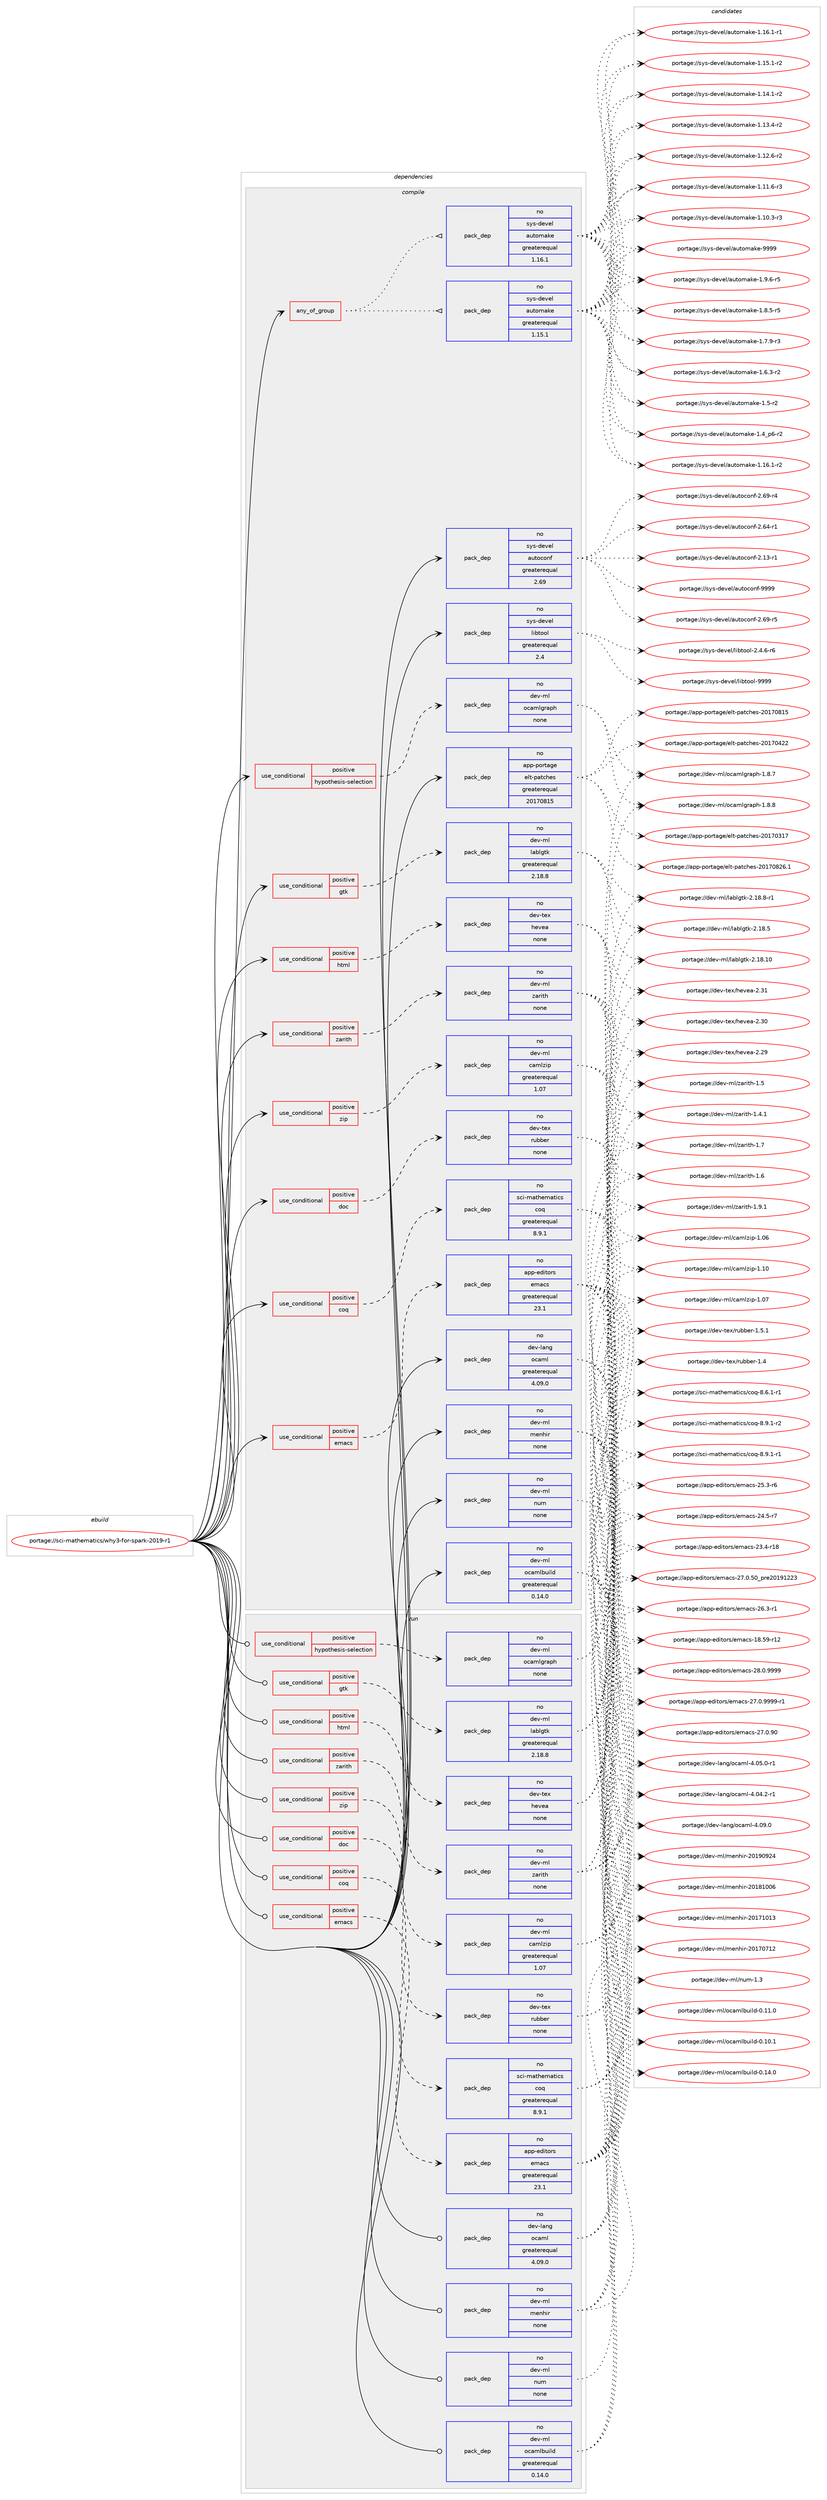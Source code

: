 digraph prolog {

# *************
# Graph options
# *************

newrank=true;
concentrate=true;
compound=true;
graph [rankdir=LR,fontname=Helvetica,fontsize=10,ranksep=1.5];#, ranksep=2.5, nodesep=0.2];
edge  [arrowhead=vee];
node  [fontname=Helvetica,fontsize=10];

# **********
# The ebuild
# **********

subgraph cluster_leftcol {
color=gray;
rank=same;
label=<<i>ebuild</i>>;
id [label="portage://sci-mathematics/why3-for-spark-2019-r1", color=red, width=4, href="../sci-mathematics/why3-for-spark-2019-r1.svg"];
}

# ****************
# The dependencies
# ****************

subgraph cluster_midcol {
color=gray;
label=<<i>dependencies</i>>;
subgraph cluster_compile {
fillcolor="#eeeeee";
style=filled;
label=<<i>compile</i>>;
subgraph any760 {
dependency35110 [label=<<TABLE BORDER="0" CELLBORDER="1" CELLSPACING="0" CELLPADDING="4"><TR><TD CELLPADDING="10">any_of_group</TD></TR></TABLE>>, shape=none, color=red];subgraph pack28126 {
dependency35111 [label=<<TABLE BORDER="0" CELLBORDER="1" CELLSPACING="0" CELLPADDING="4" WIDTH="220"><TR><TD ROWSPAN="6" CELLPADDING="30">pack_dep</TD></TR><TR><TD WIDTH="110">no</TD></TR><TR><TD>sys-devel</TD></TR><TR><TD>automake</TD></TR><TR><TD>greaterequal</TD></TR><TR><TD>1.16.1</TD></TR></TABLE>>, shape=none, color=blue];
}
dependency35110:e -> dependency35111:w [weight=20,style="dotted",arrowhead="oinv"];
subgraph pack28127 {
dependency35112 [label=<<TABLE BORDER="0" CELLBORDER="1" CELLSPACING="0" CELLPADDING="4" WIDTH="220"><TR><TD ROWSPAN="6" CELLPADDING="30">pack_dep</TD></TR><TR><TD WIDTH="110">no</TD></TR><TR><TD>sys-devel</TD></TR><TR><TD>automake</TD></TR><TR><TD>greaterequal</TD></TR><TR><TD>1.15.1</TD></TR></TABLE>>, shape=none, color=blue];
}
dependency35110:e -> dependency35112:w [weight=20,style="dotted",arrowhead="oinv"];
}
id:e -> dependency35110:w [weight=20,style="solid",arrowhead="vee"];
subgraph cond6222 {
dependency35113 [label=<<TABLE BORDER="0" CELLBORDER="1" CELLSPACING="0" CELLPADDING="4"><TR><TD ROWSPAN="3" CELLPADDING="10">use_conditional</TD></TR><TR><TD>positive</TD></TR><TR><TD>coq</TD></TR></TABLE>>, shape=none, color=red];
subgraph pack28128 {
dependency35114 [label=<<TABLE BORDER="0" CELLBORDER="1" CELLSPACING="0" CELLPADDING="4" WIDTH="220"><TR><TD ROWSPAN="6" CELLPADDING="30">pack_dep</TD></TR><TR><TD WIDTH="110">no</TD></TR><TR><TD>sci-mathematics</TD></TR><TR><TD>coq</TD></TR><TR><TD>greaterequal</TD></TR><TR><TD>8.9.1</TD></TR></TABLE>>, shape=none, color=blue];
}
dependency35113:e -> dependency35114:w [weight=20,style="dashed",arrowhead="vee"];
}
id:e -> dependency35113:w [weight=20,style="solid",arrowhead="vee"];
subgraph cond6223 {
dependency35115 [label=<<TABLE BORDER="0" CELLBORDER="1" CELLSPACING="0" CELLPADDING="4"><TR><TD ROWSPAN="3" CELLPADDING="10">use_conditional</TD></TR><TR><TD>positive</TD></TR><TR><TD>doc</TD></TR></TABLE>>, shape=none, color=red];
subgraph pack28129 {
dependency35116 [label=<<TABLE BORDER="0" CELLBORDER="1" CELLSPACING="0" CELLPADDING="4" WIDTH="220"><TR><TD ROWSPAN="6" CELLPADDING="30">pack_dep</TD></TR><TR><TD WIDTH="110">no</TD></TR><TR><TD>dev-tex</TD></TR><TR><TD>rubber</TD></TR><TR><TD>none</TD></TR><TR><TD></TD></TR></TABLE>>, shape=none, color=blue];
}
dependency35115:e -> dependency35116:w [weight=20,style="dashed",arrowhead="vee"];
}
id:e -> dependency35115:w [weight=20,style="solid",arrowhead="vee"];
subgraph cond6224 {
dependency35117 [label=<<TABLE BORDER="0" CELLBORDER="1" CELLSPACING="0" CELLPADDING="4"><TR><TD ROWSPAN="3" CELLPADDING="10">use_conditional</TD></TR><TR><TD>positive</TD></TR><TR><TD>emacs</TD></TR></TABLE>>, shape=none, color=red];
subgraph pack28130 {
dependency35118 [label=<<TABLE BORDER="0" CELLBORDER="1" CELLSPACING="0" CELLPADDING="4" WIDTH="220"><TR><TD ROWSPAN="6" CELLPADDING="30">pack_dep</TD></TR><TR><TD WIDTH="110">no</TD></TR><TR><TD>app-editors</TD></TR><TR><TD>emacs</TD></TR><TR><TD>greaterequal</TD></TR><TR><TD>23.1</TD></TR></TABLE>>, shape=none, color=blue];
}
dependency35117:e -> dependency35118:w [weight=20,style="dashed",arrowhead="vee"];
}
id:e -> dependency35117:w [weight=20,style="solid",arrowhead="vee"];
subgraph cond6225 {
dependency35119 [label=<<TABLE BORDER="0" CELLBORDER="1" CELLSPACING="0" CELLPADDING="4"><TR><TD ROWSPAN="3" CELLPADDING="10">use_conditional</TD></TR><TR><TD>positive</TD></TR><TR><TD>gtk</TD></TR></TABLE>>, shape=none, color=red];
subgraph pack28131 {
dependency35120 [label=<<TABLE BORDER="0" CELLBORDER="1" CELLSPACING="0" CELLPADDING="4" WIDTH="220"><TR><TD ROWSPAN="6" CELLPADDING="30">pack_dep</TD></TR><TR><TD WIDTH="110">no</TD></TR><TR><TD>dev-ml</TD></TR><TR><TD>lablgtk</TD></TR><TR><TD>greaterequal</TD></TR><TR><TD>2.18.8</TD></TR></TABLE>>, shape=none, color=blue];
}
dependency35119:e -> dependency35120:w [weight=20,style="dashed",arrowhead="vee"];
}
id:e -> dependency35119:w [weight=20,style="solid",arrowhead="vee"];
subgraph cond6226 {
dependency35121 [label=<<TABLE BORDER="0" CELLBORDER="1" CELLSPACING="0" CELLPADDING="4"><TR><TD ROWSPAN="3" CELLPADDING="10">use_conditional</TD></TR><TR><TD>positive</TD></TR><TR><TD>html</TD></TR></TABLE>>, shape=none, color=red];
subgraph pack28132 {
dependency35122 [label=<<TABLE BORDER="0" CELLBORDER="1" CELLSPACING="0" CELLPADDING="4" WIDTH="220"><TR><TD ROWSPAN="6" CELLPADDING="30">pack_dep</TD></TR><TR><TD WIDTH="110">no</TD></TR><TR><TD>dev-tex</TD></TR><TR><TD>hevea</TD></TR><TR><TD>none</TD></TR><TR><TD></TD></TR></TABLE>>, shape=none, color=blue];
}
dependency35121:e -> dependency35122:w [weight=20,style="dashed",arrowhead="vee"];
}
id:e -> dependency35121:w [weight=20,style="solid",arrowhead="vee"];
subgraph cond6227 {
dependency35123 [label=<<TABLE BORDER="0" CELLBORDER="1" CELLSPACING="0" CELLPADDING="4"><TR><TD ROWSPAN="3" CELLPADDING="10">use_conditional</TD></TR><TR><TD>positive</TD></TR><TR><TD>hypothesis-selection</TD></TR></TABLE>>, shape=none, color=red];
subgraph pack28133 {
dependency35124 [label=<<TABLE BORDER="0" CELLBORDER="1" CELLSPACING="0" CELLPADDING="4" WIDTH="220"><TR><TD ROWSPAN="6" CELLPADDING="30">pack_dep</TD></TR><TR><TD WIDTH="110">no</TD></TR><TR><TD>dev-ml</TD></TR><TR><TD>ocamlgraph</TD></TR><TR><TD>none</TD></TR><TR><TD></TD></TR></TABLE>>, shape=none, color=blue];
}
dependency35123:e -> dependency35124:w [weight=20,style="dashed",arrowhead="vee"];
}
id:e -> dependency35123:w [weight=20,style="solid",arrowhead="vee"];
subgraph cond6228 {
dependency35125 [label=<<TABLE BORDER="0" CELLBORDER="1" CELLSPACING="0" CELLPADDING="4"><TR><TD ROWSPAN="3" CELLPADDING="10">use_conditional</TD></TR><TR><TD>positive</TD></TR><TR><TD>zarith</TD></TR></TABLE>>, shape=none, color=red];
subgraph pack28134 {
dependency35126 [label=<<TABLE BORDER="0" CELLBORDER="1" CELLSPACING="0" CELLPADDING="4" WIDTH="220"><TR><TD ROWSPAN="6" CELLPADDING="30">pack_dep</TD></TR><TR><TD WIDTH="110">no</TD></TR><TR><TD>dev-ml</TD></TR><TR><TD>zarith</TD></TR><TR><TD>none</TD></TR><TR><TD></TD></TR></TABLE>>, shape=none, color=blue];
}
dependency35125:e -> dependency35126:w [weight=20,style="dashed",arrowhead="vee"];
}
id:e -> dependency35125:w [weight=20,style="solid",arrowhead="vee"];
subgraph cond6229 {
dependency35127 [label=<<TABLE BORDER="0" CELLBORDER="1" CELLSPACING="0" CELLPADDING="4"><TR><TD ROWSPAN="3" CELLPADDING="10">use_conditional</TD></TR><TR><TD>positive</TD></TR><TR><TD>zip</TD></TR></TABLE>>, shape=none, color=red];
subgraph pack28135 {
dependency35128 [label=<<TABLE BORDER="0" CELLBORDER="1" CELLSPACING="0" CELLPADDING="4" WIDTH="220"><TR><TD ROWSPAN="6" CELLPADDING="30">pack_dep</TD></TR><TR><TD WIDTH="110">no</TD></TR><TR><TD>dev-ml</TD></TR><TR><TD>camlzip</TD></TR><TR><TD>greaterequal</TD></TR><TR><TD>1.07</TD></TR></TABLE>>, shape=none, color=blue];
}
dependency35127:e -> dependency35128:w [weight=20,style="dashed",arrowhead="vee"];
}
id:e -> dependency35127:w [weight=20,style="solid",arrowhead="vee"];
subgraph pack28136 {
dependency35129 [label=<<TABLE BORDER="0" CELLBORDER="1" CELLSPACING="0" CELLPADDING="4" WIDTH="220"><TR><TD ROWSPAN="6" CELLPADDING="30">pack_dep</TD></TR><TR><TD WIDTH="110">no</TD></TR><TR><TD>app-portage</TD></TR><TR><TD>elt-patches</TD></TR><TR><TD>greaterequal</TD></TR><TR><TD>20170815</TD></TR></TABLE>>, shape=none, color=blue];
}
id:e -> dependency35129:w [weight=20,style="solid",arrowhead="vee"];
subgraph pack28137 {
dependency35130 [label=<<TABLE BORDER="0" CELLBORDER="1" CELLSPACING="0" CELLPADDING="4" WIDTH="220"><TR><TD ROWSPAN="6" CELLPADDING="30">pack_dep</TD></TR><TR><TD WIDTH="110">no</TD></TR><TR><TD>dev-lang</TD></TR><TR><TD>ocaml</TD></TR><TR><TD>greaterequal</TD></TR><TR><TD>4.09.0</TD></TR></TABLE>>, shape=none, color=blue];
}
id:e -> dependency35130:w [weight=20,style="solid",arrowhead="vee"];
subgraph pack28138 {
dependency35131 [label=<<TABLE BORDER="0" CELLBORDER="1" CELLSPACING="0" CELLPADDING="4" WIDTH="220"><TR><TD ROWSPAN="6" CELLPADDING="30">pack_dep</TD></TR><TR><TD WIDTH="110">no</TD></TR><TR><TD>dev-ml</TD></TR><TR><TD>menhir</TD></TR><TR><TD>none</TD></TR><TR><TD></TD></TR></TABLE>>, shape=none, color=blue];
}
id:e -> dependency35131:w [weight=20,style="solid",arrowhead="vee"];
subgraph pack28139 {
dependency35132 [label=<<TABLE BORDER="0" CELLBORDER="1" CELLSPACING="0" CELLPADDING="4" WIDTH="220"><TR><TD ROWSPAN="6" CELLPADDING="30">pack_dep</TD></TR><TR><TD WIDTH="110">no</TD></TR><TR><TD>dev-ml</TD></TR><TR><TD>num</TD></TR><TR><TD>none</TD></TR><TR><TD></TD></TR></TABLE>>, shape=none, color=blue];
}
id:e -> dependency35132:w [weight=20,style="solid",arrowhead="vee"];
subgraph pack28140 {
dependency35133 [label=<<TABLE BORDER="0" CELLBORDER="1" CELLSPACING="0" CELLPADDING="4" WIDTH="220"><TR><TD ROWSPAN="6" CELLPADDING="30">pack_dep</TD></TR><TR><TD WIDTH="110">no</TD></TR><TR><TD>dev-ml</TD></TR><TR><TD>ocamlbuild</TD></TR><TR><TD>greaterequal</TD></TR><TR><TD>0.14.0</TD></TR></TABLE>>, shape=none, color=blue];
}
id:e -> dependency35133:w [weight=20,style="solid",arrowhead="vee"];
subgraph pack28141 {
dependency35134 [label=<<TABLE BORDER="0" CELLBORDER="1" CELLSPACING="0" CELLPADDING="4" WIDTH="220"><TR><TD ROWSPAN="6" CELLPADDING="30">pack_dep</TD></TR><TR><TD WIDTH="110">no</TD></TR><TR><TD>sys-devel</TD></TR><TR><TD>autoconf</TD></TR><TR><TD>greaterequal</TD></TR><TR><TD>2.69</TD></TR></TABLE>>, shape=none, color=blue];
}
id:e -> dependency35134:w [weight=20,style="solid",arrowhead="vee"];
subgraph pack28142 {
dependency35135 [label=<<TABLE BORDER="0" CELLBORDER="1" CELLSPACING="0" CELLPADDING="4" WIDTH="220"><TR><TD ROWSPAN="6" CELLPADDING="30">pack_dep</TD></TR><TR><TD WIDTH="110">no</TD></TR><TR><TD>sys-devel</TD></TR><TR><TD>libtool</TD></TR><TR><TD>greaterequal</TD></TR><TR><TD>2.4</TD></TR></TABLE>>, shape=none, color=blue];
}
id:e -> dependency35135:w [weight=20,style="solid",arrowhead="vee"];
}
subgraph cluster_compileandrun {
fillcolor="#eeeeee";
style=filled;
label=<<i>compile and run</i>>;
}
subgraph cluster_run {
fillcolor="#eeeeee";
style=filled;
label=<<i>run</i>>;
subgraph cond6230 {
dependency35136 [label=<<TABLE BORDER="0" CELLBORDER="1" CELLSPACING="0" CELLPADDING="4"><TR><TD ROWSPAN="3" CELLPADDING="10">use_conditional</TD></TR><TR><TD>positive</TD></TR><TR><TD>coq</TD></TR></TABLE>>, shape=none, color=red];
subgraph pack28143 {
dependency35137 [label=<<TABLE BORDER="0" CELLBORDER="1" CELLSPACING="0" CELLPADDING="4" WIDTH="220"><TR><TD ROWSPAN="6" CELLPADDING="30">pack_dep</TD></TR><TR><TD WIDTH="110">no</TD></TR><TR><TD>sci-mathematics</TD></TR><TR><TD>coq</TD></TR><TR><TD>greaterequal</TD></TR><TR><TD>8.9.1</TD></TR></TABLE>>, shape=none, color=blue];
}
dependency35136:e -> dependency35137:w [weight=20,style="dashed",arrowhead="vee"];
}
id:e -> dependency35136:w [weight=20,style="solid",arrowhead="odot"];
subgraph cond6231 {
dependency35138 [label=<<TABLE BORDER="0" CELLBORDER="1" CELLSPACING="0" CELLPADDING="4"><TR><TD ROWSPAN="3" CELLPADDING="10">use_conditional</TD></TR><TR><TD>positive</TD></TR><TR><TD>doc</TD></TR></TABLE>>, shape=none, color=red];
subgraph pack28144 {
dependency35139 [label=<<TABLE BORDER="0" CELLBORDER="1" CELLSPACING="0" CELLPADDING="4" WIDTH="220"><TR><TD ROWSPAN="6" CELLPADDING="30">pack_dep</TD></TR><TR><TD WIDTH="110">no</TD></TR><TR><TD>dev-tex</TD></TR><TR><TD>rubber</TD></TR><TR><TD>none</TD></TR><TR><TD></TD></TR></TABLE>>, shape=none, color=blue];
}
dependency35138:e -> dependency35139:w [weight=20,style="dashed",arrowhead="vee"];
}
id:e -> dependency35138:w [weight=20,style="solid",arrowhead="odot"];
subgraph cond6232 {
dependency35140 [label=<<TABLE BORDER="0" CELLBORDER="1" CELLSPACING="0" CELLPADDING="4"><TR><TD ROWSPAN="3" CELLPADDING="10">use_conditional</TD></TR><TR><TD>positive</TD></TR><TR><TD>emacs</TD></TR></TABLE>>, shape=none, color=red];
subgraph pack28145 {
dependency35141 [label=<<TABLE BORDER="0" CELLBORDER="1" CELLSPACING="0" CELLPADDING="4" WIDTH="220"><TR><TD ROWSPAN="6" CELLPADDING="30">pack_dep</TD></TR><TR><TD WIDTH="110">no</TD></TR><TR><TD>app-editors</TD></TR><TR><TD>emacs</TD></TR><TR><TD>greaterequal</TD></TR><TR><TD>23.1</TD></TR></TABLE>>, shape=none, color=blue];
}
dependency35140:e -> dependency35141:w [weight=20,style="dashed",arrowhead="vee"];
}
id:e -> dependency35140:w [weight=20,style="solid",arrowhead="odot"];
subgraph cond6233 {
dependency35142 [label=<<TABLE BORDER="0" CELLBORDER="1" CELLSPACING="0" CELLPADDING="4"><TR><TD ROWSPAN="3" CELLPADDING="10">use_conditional</TD></TR><TR><TD>positive</TD></TR><TR><TD>gtk</TD></TR></TABLE>>, shape=none, color=red];
subgraph pack28146 {
dependency35143 [label=<<TABLE BORDER="0" CELLBORDER="1" CELLSPACING="0" CELLPADDING="4" WIDTH="220"><TR><TD ROWSPAN="6" CELLPADDING="30">pack_dep</TD></TR><TR><TD WIDTH="110">no</TD></TR><TR><TD>dev-ml</TD></TR><TR><TD>lablgtk</TD></TR><TR><TD>greaterequal</TD></TR><TR><TD>2.18.8</TD></TR></TABLE>>, shape=none, color=blue];
}
dependency35142:e -> dependency35143:w [weight=20,style="dashed",arrowhead="vee"];
}
id:e -> dependency35142:w [weight=20,style="solid",arrowhead="odot"];
subgraph cond6234 {
dependency35144 [label=<<TABLE BORDER="0" CELLBORDER="1" CELLSPACING="0" CELLPADDING="4"><TR><TD ROWSPAN="3" CELLPADDING="10">use_conditional</TD></TR><TR><TD>positive</TD></TR><TR><TD>html</TD></TR></TABLE>>, shape=none, color=red];
subgraph pack28147 {
dependency35145 [label=<<TABLE BORDER="0" CELLBORDER="1" CELLSPACING="0" CELLPADDING="4" WIDTH="220"><TR><TD ROWSPAN="6" CELLPADDING="30">pack_dep</TD></TR><TR><TD WIDTH="110">no</TD></TR><TR><TD>dev-tex</TD></TR><TR><TD>hevea</TD></TR><TR><TD>none</TD></TR><TR><TD></TD></TR></TABLE>>, shape=none, color=blue];
}
dependency35144:e -> dependency35145:w [weight=20,style="dashed",arrowhead="vee"];
}
id:e -> dependency35144:w [weight=20,style="solid",arrowhead="odot"];
subgraph cond6235 {
dependency35146 [label=<<TABLE BORDER="0" CELLBORDER="1" CELLSPACING="0" CELLPADDING="4"><TR><TD ROWSPAN="3" CELLPADDING="10">use_conditional</TD></TR><TR><TD>positive</TD></TR><TR><TD>hypothesis-selection</TD></TR></TABLE>>, shape=none, color=red];
subgraph pack28148 {
dependency35147 [label=<<TABLE BORDER="0" CELLBORDER="1" CELLSPACING="0" CELLPADDING="4" WIDTH="220"><TR><TD ROWSPAN="6" CELLPADDING="30">pack_dep</TD></TR><TR><TD WIDTH="110">no</TD></TR><TR><TD>dev-ml</TD></TR><TR><TD>ocamlgraph</TD></TR><TR><TD>none</TD></TR><TR><TD></TD></TR></TABLE>>, shape=none, color=blue];
}
dependency35146:e -> dependency35147:w [weight=20,style="dashed",arrowhead="vee"];
}
id:e -> dependency35146:w [weight=20,style="solid",arrowhead="odot"];
subgraph cond6236 {
dependency35148 [label=<<TABLE BORDER="0" CELLBORDER="1" CELLSPACING="0" CELLPADDING="4"><TR><TD ROWSPAN="3" CELLPADDING="10">use_conditional</TD></TR><TR><TD>positive</TD></TR><TR><TD>zarith</TD></TR></TABLE>>, shape=none, color=red];
subgraph pack28149 {
dependency35149 [label=<<TABLE BORDER="0" CELLBORDER="1" CELLSPACING="0" CELLPADDING="4" WIDTH="220"><TR><TD ROWSPAN="6" CELLPADDING="30">pack_dep</TD></TR><TR><TD WIDTH="110">no</TD></TR><TR><TD>dev-ml</TD></TR><TR><TD>zarith</TD></TR><TR><TD>none</TD></TR><TR><TD></TD></TR></TABLE>>, shape=none, color=blue];
}
dependency35148:e -> dependency35149:w [weight=20,style="dashed",arrowhead="vee"];
}
id:e -> dependency35148:w [weight=20,style="solid",arrowhead="odot"];
subgraph cond6237 {
dependency35150 [label=<<TABLE BORDER="0" CELLBORDER="1" CELLSPACING="0" CELLPADDING="4"><TR><TD ROWSPAN="3" CELLPADDING="10">use_conditional</TD></TR><TR><TD>positive</TD></TR><TR><TD>zip</TD></TR></TABLE>>, shape=none, color=red];
subgraph pack28150 {
dependency35151 [label=<<TABLE BORDER="0" CELLBORDER="1" CELLSPACING="0" CELLPADDING="4" WIDTH="220"><TR><TD ROWSPAN="6" CELLPADDING="30">pack_dep</TD></TR><TR><TD WIDTH="110">no</TD></TR><TR><TD>dev-ml</TD></TR><TR><TD>camlzip</TD></TR><TR><TD>greaterequal</TD></TR><TR><TD>1.07</TD></TR></TABLE>>, shape=none, color=blue];
}
dependency35150:e -> dependency35151:w [weight=20,style="dashed",arrowhead="vee"];
}
id:e -> dependency35150:w [weight=20,style="solid",arrowhead="odot"];
subgraph pack28151 {
dependency35152 [label=<<TABLE BORDER="0" CELLBORDER="1" CELLSPACING="0" CELLPADDING="4" WIDTH="220"><TR><TD ROWSPAN="6" CELLPADDING="30">pack_dep</TD></TR><TR><TD WIDTH="110">no</TD></TR><TR><TD>dev-lang</TD></TR><TR><TD>ocaml</TD></TR><TR><TD>greaterequal</TD></TR><TR><TD>4.09.0</TD></TR></TABLE>>, shape=none, color=blue];
}
id:e -> dependency35152:w [weight=20,style="solid",arrowhead="odot"];
subgraph pack28152 {
dependency35153 [label=<<TABLE BORDER="0" CELLBORDER="1" CELLSPACING="0" CELLPADDING="4" WIDTH="220"><TR><TD ROWSPAN="6" CELLPADDING="30">pack_dep</TD></TR><TR><TD WIDTH="110">no</TD></TR><TR><TD>dev-ml</TD></TR><TR><TD>menhir</TD></TR><TR><TD>none</TD></TR><TR><TD></TD></TR></TABLE>>, shape=none, color=blue];
}
id:e -> dependency35153:w [weight=20,style="solid",arrowhead="odot"];
subgraph pack28153 {
dependency35154 [label=<<TABLE BORDER="0" CELLBORDER="1" CELLSPACING="0" CELLPADDING="4" WIDTH="220"><TR><TD ROWSPAN="6" CELLPADDING="30">pack_dep</TD></TR><TR><TD WIDTH="110">no</TD></TR><TR><TD>dev-ml</TD></TR><TR><TD>num</TD></TR><TR><TD>none</TD></TR><TR><TD></TD></TR></TABLE>>, shape=none, color=blue];
}
id:e -> dependency35154:w [weight=20,style="solid",arrowhead="odot"];
subgraph pack28154 {
dependency35155 [label=<<TABLE BORDER="0" CELLBORDER="1" CELLSPACING="0" CELLPADDING="4" WIDTH="220"><TR><TD ROWSPAN="6" CELLPADDING="30">pack_dep</TD></TR><TR><TD WIDTH="110">no</TD></TR><TR><TD>dev-ml</TD></TR><TR><TD>ocamlbuild</TD></TR><TR><TD>greaterequal</TD></TR><TR><TD>0.14.0</TD></TR></TABLE>>, shape=none, color=blue];
}
id:e -> dependency35155:w [weight=20,style="solid",arrowhead="odot"];
}
}

# **************
# The candidates
# **************

subgraph cluster_choices {
rank=same;
color=gray;
label=<<i>candidates</i>>;

subgraph choice28126 {
color=black;
nodesep=1;
choice115121115451001011181011084797117116111109971071014557575757 [label="portage://sys-devel/automake-9999", color=red, width=4,href="../sys-devel/automake-9999.svg"];
choice115121115451001011181011084797117116111109971071014549465746544511453 [label="portage://sys-devel/automake-1.9.6-r5", color=red, width=4,href="../sys-devel/automake-1.9.6-r5.svg"];
choice115121115451001011181011084797117116111109971071014549465646534511453 [label="portage://sys-devel/automake-1.8.5-r5", color=red, width=4,href="../sys-devel/automake-1.8.5-r5.svg"];
choice115121115451001011181011084797117116111109971071014549465546574511451 [label="portage://sys-devel/automake-1.7.9-r3", color=red, width=4,href="../sys-devel/automake-1.7.9-r3.svg"];
choice115121115451001011181011084797117116111109971071014549465446514511450 [label="portage://sys-devel/automake-1.6.3-r2", color=red, width=4,href="../sys-devel/automake-1.6.3-r2.svg"];
choice11512111545100101118101108479711711611110997107101454946534511450 [label="portage://sys-devel/automake-1.5-r2", color=red, width=4,href="../sys-devel/automake-1.5-r2.svg"];
choice115121115451001011181011084797117116111109971071014549465295112544511450 [label="portage://sys-devel/automake-1.4_p6-r2", color=red, width=4,href="../sys-devel/automake-1.4_p6-r2.svg"];
choice11512111545100101118101108479711711611110997107101454946495446494511450 [label="portage://sys-devel/automake-1.16.1-r2", color=red, width=4,href="../sys-devel/automake-1.16.1-r2.svg"];
choice11512111545100101118101108479711711611110997107101454946495446494511449 [label="portage://sys-devel/automake-1.16.1-r1", color=red, width=4,href="../sys-devel/automake-1.16.1-r1.svg"];
choice11512111545100101118101108479711711611110997107101454946495346494511450 [label="portage://sys-devel/automake-1.15.1-r2", color=red, width=4,href="../sys-devel/automake-1.15.1-r2.svg"];
choice11512111545100101118101108479711711611110997107101454946495246494511450 [label="portage://sys-devel/automake-1.14.1-r2", color=red, width=4,href="../sys-devel/automake-1.14.1-r2.svg"];
choice11512111545100101118101108479711711611110997107101454946495146524511450 [label="portage://sys-devel/automake-1.13.4-r2", color=red, width=4,href="../sys-devel/automake-1.13.4-r2.svg"];
choice11512111545100101118101108479711711611110997107101454946495046544511450 [label="portage://sys-devel/automake-1.12.6-r2", color=red, width=4,href="../sys-devel/automake-1.12.6-r2.svg"];
choice11512111545100101118101108479711711611110997107101454946494946544511451 [label="portage://sys-devel/automake-1.11.6-r3", color=red, width=4,href="../sys-devel/automake-1.11.6-r3.svg"];
choice11512111545100101118101108479711711611110997107101454946494846514511451 [label="portage://sys-devel/automake-1.10.3-r3", color=red, width=4,href="../sys-devel/automake-1.10.3-r3.svg"];
dependency35111:e -> choice115121115451001011181011084797117116111109971071014557575757:w [style=dotted,weight="100"];
dependency35111:e -> choice115121115451001011181011084797117116111109971071014549465746544511453:w [style=dotted,weight="100"];
dependency35111:e -> choice115121115451001011181011084797117116111109971071014549465646534511453:w [style=dotted,weight="100"];
dependency35111:e -> choice115121115451001011181011084797117116111109971071014549465546574511451:w [style=dotted,weight="100"];
dependency35111:e -> choice115121115451001011181011084797117116111109971071014549465446514511450:w [style=dotted,weight="100"];
dependency35111:e -> choice11512111545100101118101108479711711611110997107101454946534511450:w [style=dotted,weight="100"];
dependency35111:e -> choice115121115451001011181011084797117116111109971071014549465295112544511450:w [style=dotted,weight="100"];
dependency35111:e -> choice11512111545100101118101108479711711611110997107101454946495446494511450:w [style=dotted,weight="100"];
dependency35111:e -> choice11512111545100101118101108479711711611110997107101454946495446494511449:w [style=dotted,weight="100"];
dependency35111:e -> choice11512111545100101118101108479711711611110997107101454946495346494511450:w [style=dotted,weight="100"];
dependency35111:e -> choice11512111545100101118101108479711711611110997107101454946495246494511450:w [style=dotted,weight="100"];
dependency35111:e -> choice11512111545100101118101108479711711611110997107101454946495146524511450:w [style=dotted,weight="100"];
dependency35111:e -> choice11512111545100101118101108479711711611110997107101454946495046544511450:w [style=dotted,weight="100"];
dependency35111:e -> choice11512111545100101118101108479711711611110997107101454946494946544511451:w [style=dotted,weight="100"];
dependency35111:e -> choice11512111545100101118101108479711711611110997107101454946494846514511451:w [style=dotted,weight="100"];
}
subgraph choice28127 {
color=black;
nodesep=1;
choice115121115451001011181011084797117116111109971071014557575757 [label="portage://sys-devel/automake-9999", color=red, width=4,href="../sys-devel/automake-9999.svg"];
choice115121115451001011181011084797117116111109971071014549465746544511453 [label="portage://sys-devel/automake-1.9.6-r5", color=red, width=4,href="../sys-devel/automake-1.9.6-r5.svg"];
choice115121115451001011181011084797117116111109971071014549465646534511453 [label="portage://sys-devel/automake-1.8.5-r5", color=red, width=4,href="../sys-devel/automake-1.8.5-r5.svg"];
choice115121115451001011181011084797117116111109971071014549465546574511451 [label="portage://sys-devel/automake-1.7.9-r3", color=red, width=4,href="../sys-devel/automake-1.7.9-r3.svg"];
choice115121115451001011181011084797117116111109971071014549465446514511450 [label="portage://sys-devel/automake-1.6.3-r2", color=red, width=4,href="../sys-devel/automake-1.6.3-r2.svg"];
choice11512111545100101118101108479711711611110997107101454946534511450 [label="portage://sys-devel/automake-1.5-r2", color=red, width=4,href="../sys-devel/automake-1.5-r2.svg"];
choice115121115451001011181011084797117116111109971071014549465295112544511450 [label="portage://sys-devel/automake-1.4_p6-r2", color=red, width=4,href="../sys-devel/automake-1.4_p6-r2.svg"];
choice11512111545100101118101108479711711611110997107101454946495446494511450 [label="portage://sys-devel/automake-1.16.1-r2", color=red, width=4,href="../sys-devel/automake-1.16.1-r2.svg"];
choice11512111545100101118101108479711711611110997107101454946495446494511449 [label="portage://sys-devel/automake-1.16.1-r1", color=red, width=4,href="../sys-devel/automake-1.16.1-r1.svg"];
choice11512111545100101118101108479711711611110997107101454946495346494511450 [label="portage://sys-devel/automake-1.15.1-r2", color=red, width=4,href="../sys-devel/automake-1.15.1-r2.svg"];
choice11512111545100101118101108479711711611110997107101454946495246494511450 [label="portage://sys-devel/automake-1.14.1-r2", color=red, width=4,href="../sys-devel/automake-1.14.1-r2.svg"];
choice11512111545100101118101108479711711611110997107101454946495146524511450 [label="portage://sys-devel/automake-1.13.4-r2", color=red, width=4,href="../sys-devel/automake-1.13.4-r2.svg"];
choice11512111545100101118101108479711711611110997107101454946495046544511450 [label="portage://sys-devel/automake-1.12.6-r2", color=red, width=4,href="../sys-devel/automake-1.12.6-r2.svg"];
choice11512111545100101118101108479711711611110997107101454946494946544511451 [label="portage://sys-devel/automake-1.11.6-r3", color=red, width=4,href="../sys-devel/automake-1.11.6-r3.svg"];
choice11512111545100101118101108479711711611110997107101454946494846514511451 [label="portage://sys-devel/automake-1.10.3-r3", color=red, width=4,href="../sys-devel/automake-1.10.3-r3.svg"];
dependency35112:e -> choice115121115451001011181011084797117116111109971071014557575757:w [style=dotted,weight="100"];
dependency35112:e -> choice115121115451001011181011084797117116111109971071014549465746544511453:w [style=dotted,weight="100"];
dependency35112:e -> choice115121115451001011181011084797117116111109971071014549465646534511453:w [style=dotted,weight="100"];
dependency35112:e -> choice115121115451001011181011084797117116111109971071014549465546574511451:w [style=dotted,weight="100"];
dependency35112:e -> choice115121115451001011181011084797117116111109971071014549465446514511450:w [style=dotted,weight="100"];
dependency35112:e -> choice11512111545100101118101108479711711611110997107101454946534511450:w [style=dotted,weight="100"];
dependency35112:e -> choice115121115451001011181011084797117116111109971071014549465295112544511450:w [style=dotted,weight="100"];
dependency35112:e -> choice11512111545100101118101108479711711611110997107101454946495446494511450:w [style=dotted,weight="100"];
dependency35112:e -> choice11512111545100101118101108479711711611110997107101454946495446494511449:w [style=dotted,weight="100"];
dependency35112:e -> choice11512111545100101118101108479711711611110997107101454946495346494511450:w [style=dotted,weight="100"];
dependency35112:e -> choice11512111545100101118101108479711711611110997107101454946495246494511450:w [style=dotted,weight="100"];
dependency35112:e -> choice11512111545100101118101108479711711611110997107101454946495146524511450:w [style=dotted,weight="100"];
dependency35112:e -> choice11512111545100101118101108479711711611110997107101454946495046544511450:w [style=dotted,weight="100"];
dependency35112:e -> choice11512111545100101118101108479711711611110997107101454946494946544511451:w [style=dotted,weight="100"];
dependency35112:e -> choice11512111545100101118101108479711711611110997107101454946494846514511451:w [style=dotted,weight="100"];
}
subgraph choice28128 {
color=black;
nodesep=1;
choice115991054510997116104101109971161059911547991111134556465746494511450 [label="portage://sci-mathematics/coq-8.9.1-r2", color=red, width=4,href="../sci-mathematics/coq-8.9.1-r2.svg"];
choice115991054510997116104101109971161059911547991111134556465746494511449 [label="portage://sci-mathematics/coq-8.9.1-r1", color=red, width=4,href="../sci-mathematics/coq-8.9.1-r1.svg"];
choice115991054510997116104101109971161059911547991111134556465446494511449 [label="portage://sci-mathematics/coq-8.6.1-r1", color=red, width=4,href="../sci-mathematics/coq-8.6.1-r1.svg"];
dependency35114:e -> choice115991054510997116104101109971161059911547991111134556465746494511450:w [style=dotted,weight="100"];
dependency35114:e -> choice115991054510997116104101109971161059911547991111134556465746494511449:w [style=dotted,weight="100"];
dependency35114:e -> choice115991054510997116104101109971161059911547991111134556465446494511449:w [style=dotted,weight="100"];
}
subgraph choice28129 {
color=black;
nodesep=1;
choice10010111845116101120471141179898101114454946534649 [label="portage://dev-tex/rubber-1.5.1", color=red, width=4,href="../dev-tex/rubber-1.5.1.svg"];
choice1001011184511610112047114117989810111445494652 [label="portage://dev-tex/rubber-1.4", color=red, width=4,href="../dev-tex/rubber-1.4.svg"];
dependency35116:e -> choice10010111845116101120471141179898101114454946534649:w [style=dotted,weight="100"];
dependency35116:e -> choice1001011184511610112047114117989810111445494652:w [style=dotted,weight="100"];
}
subgraph choice28130 {
color=black;
nodesep=1;
choice971121124510110010511611111411547101109979911545505646484657575757 [label="portage://app-editors/emacs-28.0.9999", color=red, width=4,href="../app-editors/emacs-28.0.9999.svg"];
choice9711211245101100105116111114115471011099799115455055464846575757574511449 [label="portage://app-editors/emacs-27.0.9999-r1", color=red, width=4,href="../app-editors/emacs-27.0.9999-r1.svg"];
choice97112112451011001051161111141154710110997991154550554648465748 [label="portage://app-editors/emacs-27.0.90", color=red, width=4,href="../app-editors/emacs-27.0.90.svg"];
choice97112112451011001051161111141154710110997991154550554648465348951121141015048495749505051 [label="portage://app-editors/emacs-27.0.50_pre20191223", color=red, width=4,href="../app-editors/emacs-27.0.50_pre20191223.svg"];
choice971121124510110010511611111411547101109979911545505446514511449 [label="portage://app-editors/emacs-26.3-r1", color=red, width=4,href="../app-editors/emacs-26.3-r1.svg"];
choice971121124510110010511611111411547101109979911545505346514511454 [label="portage://app-editors/emacs-25.3-r6", color=red, width=4,href="../app-editors/emacs-25.3-r6.svg"];
choice971121124510110010511611111411547101109979911545505246534511455 [label="portage://app-editors/emacs-24.5-r7", color=red, width=4,href="../app-editors/emacs-24.5-r7.svg"];
choice97112112451011001051161111141154710110997991154550514652451144956 [label="portage://app-editors/emacs-23.4-r18", color=red, width=4,href="../app-editors/emacs-23.4-r18.svg"];
choice9711211245101100105116111114115471011099799115454956465357451144950 [label="portage://app-editors/emacs-18.59-r12", color=red, width=4,href="../app-editors/emacs-18.59-r12.svg"];
dependency35118:e -> choice971121124510110010511611111411547101109979911545505646484657575757:w [style=dotted,weight="100"];
dependency35118:e -> choice9711211245101100105116111114115471011099799115455055464846575757574511449:w [style=dotted,weight="100"];
dependency35118:e -> choice97112112451011001051161111141154710110997991154550554648465748:w [style=dotted,weight="100"];
dependency35118:e -> choice97112112451011001051161111141154710110997991154550554648465348951121141015048495749505051:w [style=dotted,weight="100"];
dependency35118:e -> choice971121124510110010511611111411547101109979911545505446514511449:w [style=dotted,weight="100"];
dependency35118:e -> choice971121124510110010511611111411547101109979911545505346514511454:w [style=dotted,weight="100"];
dependency35118:e -> choice971121124510110010511611111411547101109979911545505246534511455:w [style=dotted,weight="100"];
dependency35118:e -> choice97112112451011001051161111141154710110997991154550514652451144956:w [style=dotted,weight="100"];
dependency35118:e -> choice9711211245101100105116111114115471011099799115454956465357451144950:w [style=dotted,weight="100"];
}
subgraph choice28131 {
color=black;
nodesep=1;
choice10010111845109108471089798108103116107455046495646564511449 [label="portage://dev-ml/lablgtk-2.18.8-r1", color=red, width=4,href="../dev-ml/lablgtk-2.18.8-r1.svg"];
choice1001011184510910847108979810810311610745504649564653 [label="portage://dev-ml/lablgtk-2.18.5", color=red, width=4,href="../dev-ml/lablgtk-2.18.5.svg"];
choice100101118451091084710897981081031161074550464956464948 [label="portage://dev-ml/lablgtk-2.18.10", color=red, width=4,href="../dev-ml/lablgtk-2.18.10.svg"];
dependency35120:e -> choice10010111845109108471089798108103116107455046495646564511449:w [style=dotted,weight="100"];
dependency35120:e -> choice1001011184510910847108979810810311610745504649564653:w [style=dotted,weight="100"];
dependency35120:e -> choice100101118451091084710897981081031161074550464956464948:w [style=dotted,weight="100"];
}
subgraph choice28132 {
color=black;
nodesep=1;
choice1001011184511610112047104101118101974550465149 [label="portage://dev-tex/hevea-2.31", color=red, width=4,href="../dev-tex/hevea-2.31.svg"];
choice1001011184511610112047104101118101974550465148 [label="portage://dev-tex/hevea-2.30", color=red, width=4,href="../dev-tex/hevea-2.30.svg"];
choice1001011184511610112047104101118101974550465057 [label="portage://dev-tex/hevea-2.29", color=red, width=4,href="../dev-tex/hevea-2.29.svg"];
dependency35122:e -> choice1001011184511610112047104101118101974550465149:w [style=dotted,weight="100"];
dependency35122:e -> choice1001011184511610112047104101118101974550465148:w [style=dotted,weight="100"];
dependency35122:e -> choice1001011184511610112047104101118101974550465057:w [style=dotted,weight="100"];
}
subgraph choice28133 {
color=black;
nodesep=1;
choice1001011184510910847111999710910810311497112104454946564656 [label="portage://dev-ml/ocamlgraph-1.8.8", color=red, width=4,href="../dev-ml/ocamlgraph-1.8.8.svg"];
choice1001011184510910847111999710910810311497112104454946564655 [label="portage://dev-ml/ocamlgraph-1.8.7", color=red, width=4,href="../dev-ml/ocamlgraph-1.8.7.svg"];
dependency35124:e -> choice1001011184510910847111999710910810311497112104454946564656:w [style=dotted,weight="100"];
dependency35124:e -> choice1001011184510910847111999710910810311497112104454946564655:w [style=dotted,weight="100"];
}
subgraph choice28134 {
color=black;
nodesep=1;
choice100101118451091084712297114105116104454946574649 [label="portage://dev-ml/zarith-1.9.1", color=red, width=4,href="../dev-ml/zarith-1.9.1.svg"];
choice10010111845109108471229711410511610445494655 [label="portage://dev-ml/zarith-1.7", color=red, width=4,href="../dev-ml/zarith-1.7.svg"];
choice10010111845109108471229711410511610445494654 [label="portage://dev-ml/zarith-1.6", color=red, width=4,href="../dev-ml/zarith-1.6.svg"];
choice10010111845109108471229711410511610445494653 [label="portage://dev-ml/zarith-1.5", color=red, width=4,href="../dev-ml/zarith-1.5.svg"];
choice100101118451091084712297114105116104454946524649 [label="portage://dev-ml/zarith-1.4.1", color=red, width=4,href="../dev-ml/zarith-1.4.1.svg"];
dependency35126:e -> choice100101118451091084712297114105116104454946574649:w [style=dotted,weight="100"];
dependency35126:e -> choice10010111845109108471229711410511610445494655:w [style=dotted,weight="100"];
dependency35126:e -> choice10010111845109108471229711410511610445494654:w [style=dotted,weight="100"];
dependency35126:e -> choice10010111845109108471229711410511610445494653:w [style=dotted,weight="100"];
dependency35126:e -> choice100101118451091084712297114105116104454946524649:w [style=dotted,weight="100"];
}
subgraph choice28135 {
color=black;
nodesep=1;
choice100101118451091084799971091081221051124549464948 [label="portage://dev-ml/camlzip-1.10", color=red, width=4,href="../dev-ml/camlzip-1.10.svg"];
choice100101118451091084799971091081221051124549464855 [label="portage://dev-ml/camlzip-1.07", color=red, width=4,href="../dev-ml/camlzip-1.07.svg"];
choice100101118451091084799971091081221051124549464854 [label="portage://dev-ml/camlzip-1.06", color=red, width=4,href="../dev-ml/camlzip-1.06.svg"];
dependency35128:e -> choice100101118451091084799971091081221051124549464948:w [style=dotted,weight="100"];
dependency35128:e -> choice100101118451091084799971091081221051124549464855:w [style=dotted,weight="100"];
dependency35128:e -> choice100101118451091084799971091081221051124549464854:w [style=dotted,weight="100"];
}
subgraph choice28136 {
color=black;
nodesep=1;
choice971121124511211111411697103101471011081164511297116991041011154550484955485650544649 [label="portage://app-portage/elt-patches-20170826.1", color=red, width=4,href="../app-portage/elt-patches-20170826.1.svg"];
choice97112112451121111141169710310147101108116451129711699104101115455048495548564953 [label="portage://app-portage/elt-patches-20170815", color=red, width=4,href="../app-portage/elt-patches-20170815.svg"];
choice97112112451121111141169710310147101108116451129711699104101115455048495548525050 [label="portage://app-portage/elt-patches-20170422", color=red, width=4,href="../app-portage/elt-patches-20170422.svg"];
choice97112112451121111141169710310147101108116451129711699104101115455048495548514955 [label="portage://app-portage/elt-patches-20170317", color=red, width=4,href="../app-portage/elt-patches-20170317.svg"];
dependency35129:e -> choice971121124511211111411697103101471011081164511297116991041011154550484955485650544649:w [style=dotted,weight="100"];
dependency35129:e -> choice97112112451121111141169710310147101108116451129711699104101115455048495548564953:w [style=dotted,weight="100"];
dependency35129:e -> choice97112112451121111141169710310147101108116451129711699104101115455048495548525050:w [style=dotted,weight="100"];
dependency35129:e -> choice97112112451121111141169710310147101108116451129711699104101115455048495548514955:w [style=dotted,weight="100"];
}
subgraph choice28137 {
color=black;
nodesep=1;
choice100101118451089711010347111999710910845524648574648 [label="portage://dev-lang/ocaml-4.09.0", color=red, width=4,href="../dev-lang/ocaml-4.09.0.svg"];
choice1001011184510897110103471119997109108455246485346484511449 [label="portage://dev-lang/ocaml-4.05.0-r1", color=red, width=4,href="../dev-lang/ocaml-4.05.0-r1.svg"];
choice1001011184510897110103471119997109108455246485246504511449 [label="portage://dev-lang/ocaml-4.04.2-r1", color=red, width=4,href="../dev-lang/ocaml-4.04.2-r1.svg"];
dependency35130:e -> choice100101118451089711010347111999710910845524648574648:w [style=dotted,weight="100"];
dependency35130:e -> choice1001011184510897110103471119997109108455246485346484511449:w [style=dotted,weight="100"];
dependency35130:e -> choice1001011184510897110103471119997109108455246485246504511449:w [style=dotted,weight="100"];
}
subgraph choice28138 {
color=black;
nodesep=1;
choice1001011184510910847109101110104105114455048495748575052 [label="portage://dev-ml/menhir-20190924", color=red, width=4,href="../dev-ml/menhir-20190924.svg"];
choice1001011184510910847109101110104105114455048495649484854 [label="portage://dev-ml/menhir-20181006", color=red, width=4,href="../dev-ml/menhir-20181006.svg"];
choice1001011184510910847109101110104105114455048495549484951 [label="portage://dev-ml/menhir-20171013", color=red, width=4,href="../dev-ml/menhir-20171013.svg"];
choice1001011184510910847109101110104105114455048495548554950 [label="portage://dev-ml/menhir-20170712", color=red, width=4,href="../dev-ml/menhir-20170712.svg"];
dependency35131:e -> choice1001011184510910847109101110104105114455048495748575052:w [style=dotted,weight="100"];
dependency35131:e -> choice1001011184510910847109101110104105114455048495649484854:w [style=dotted,weight="100"];
dependency35131:e -> choice1001011184510910847109101110104105114455048495549484951:w [style=dotted,weight="100"];
dependency35131:e -> choice1001011184510910847109101110104105114455048495548554950:w [style=dotted,weight="100"];
}
subgraph choice28139 {
color=black;
nodesep=1;
choice100101118451091084711011710945494651 [label="portage://dev-ml/num-1.3", color=red, width=4,href="../dev-ml/num-1.3.svg"];
dependency35132:e -> choice100101118451091084711011710945494651:w [style=dotted,weight="100"];
}
subgraph choice28140 {
color=black;
nodesep=1;
choice100101118451091084711199971091089811710510810045484649524648 [label="portage://dev-ml/ocamlbuild-0.14.0", color=red, width=4,href="../dev-ml/ocamlbuild-0.14.0.svg"];
choice100101118451091084711199971091089811710510810045484649494648 [label="portage://dev-ml/ocamlbuild-0.11.0", color=red, width=4,href="../dev-ml/ocamlbuild-0.11.0.svg"];
choice100101118451091084711199971091089811710510810045484649484649 [label="portage://dev-ml/ocamlbuild-0.10.1", color=red, width=4,href="../dev-ml/ocamlbuild-0.10.1.svg"];
dependency35133:e -> choice100101118451091084711199971091089811710510810045484649524648:w [style=dotted,weight="100"];
dependency35133:e -> choice100101118451091084711199971091089811710510810045484649494648:w [style=dotted,weight="100"];
dependency35133:e -> choice100101118451091084711199971091089811710510810045484649484649:w [style=dotted,weight="100"];
}
subgraph choice28141 {
color=black;
nodesep=1;
choice115121115451001011181011084797117116111991111101024557575757 [label="portage://sys-devel/autoconf-9999", color=red, width=4,href="../sys-devel/autoconf-9999.svg"];
choice1151211154510010111810110847971171161119911111010245504654574511453 [label="portage://sys-devel/autoconf-2.69-r5", color=red, width=4,href="../sys-devel/autoconf-2.69-r5.svg"];
choice1151211154510010111810110847971171161119911111010245504654574511452 [label="portage://sys-devel/autoconf-2.69-r4", color=red, width=4,href="../sys-devel/autoconf-2.69-r4.svg"];
choice1151211154510010111810110847971171161119911111010245504654524511449 [label="portage://sys-devel/autoconf-2.64-r1", color=red, width=4,href="../sys-devel/autoconf-2.64-r1.svg"];
choice1151211154510010111810110847971171161119911111010245504649514511449 [label="portage://sys-devel/autoconf-2.13-r1", color=red, width=4,href="../sys-devel/autoconf-2.13-r1.svg"];
dependency35134:e -> choice115121115451001011181011084797117116111991111101024557575757:w [style=dotted,weight="100"];
dependency35134:e -> choice1151211154510010111810110847971171161119911111010245504654574511453:w [style=dotted,weight="100"];
dependency35134:e -> choice1151211154510010111810110847971171161119911111010245504654574511452:w [style=dotted,weight="100"];
dependency35134:e -> choice1151211154510010111810110847971171161119911111010245504654524511449:w [style=dotted,weight="100"];
dependency35134:e -> choice1151211154510010111810110847971171161119911111010245504649514511449:w [style=dotted,weight="100"];
}
subgraph choice28142 {
color=black;
nodesep=1;
choice1151211154510010111810110847108105981161111111084557575757 [label="portage://sys-devel/libtool-9999", color=red, width=4,href="../sys-devel/libtool-9999.svg"];
choice1151211154510010111810110847108105981161111111084550465246544511454 [label="portage://sys-devel/libtool-2.4.6-r6", color=red, width=4,href="../sys-devel/libtool-2.4.6-r6.svg"];
dependency35135:e -> choice1151211154510010111810110847108105981161111111084557575757:w [style=dotted,weight="100"];
dependency35135:e -> choice1151211154510010111810110847108105981161111111084550465246544511454:w [style=dotted,weight="100"];
}
subgraph choice28143 {
color=black;
nodesep=1;
choice115991054510997116104101109971161059911547991111134556465746494511450 [label="portage://sci-mathematics/coq-8.9.1-r2", color=red, width=4,href="../sci-mathematics/coq-8.9.1-r2.svg"];
choice115991054510997116104101109971161059911547991111134556465746494511449 [label="portage://sci-mathematics/coq-8.9.1-r1", color=red, width=4,href="../sci-mathematics/coq-8.9.1-r1.svg"];
choice115991054510997116104101109971161059911547991111134556465446494511449 [label="portage://sci-mathematics/coq-8.6.1-r1", color=red, width=4,href="../sci-mathematics/coq-8.6.1-r1.svg"];
dependency35137:e -> choice115991054510997116104101109971161059911547991111134556465746494511450:w [style=dotted,weight="100"];
dependency35137:e -> choice115991054510997116104101109971161059911547991111134556465746494511449:w [style=dotted,weight="100"];
dependency35137:e -> choice115991054510997116104101109971161059911547991111134556465446494511449:w [style=dotted,weight="100"];
}
subgraph choice28144 {
color=black;
nodesep=1;
choice10010111845116101120471141179898101114454946534649 [label="portage://dev-tex/rubber-1.5.1", color=red, width=4,href="../dev-tex/rubber-1.5.1.svg"];
choice1001011184511610112047114117989810111445494652 [label="portage://dev-tex/rubber-1.4", color=red, width=4,href="../dev-tex/rubber-1.4.svg"];
dependency35139:e -> choice10010111845116101120471141179898101114454946534649:w [style=dotted,weight="100"];
dependency35139:e -> choice1001011184511610112047114117989810111445494652:w [style=dotted,weight="100"];
}
subgraph choice28145 {
color=black;
nodesep=1;
choice971121124510110010511611111411547101109979911545505646484657575757 [label="portage://app-editors/emacs-28.0.9999", color=red, width=4,href="../app-editors/emacs-28.0.9999.svg"];
choice9711211245101100105116111114115471011099799115455055464846575757574511449 [label="portage://app-editors/emacs-27.0.9999-r1", color=red, width=4,href="../app-editors/emacs-27.0.9999-r1.svg"];
choice97112112451011001051161111141154710110997991154550554648465748 [label="portage://app-editors/emacs-27.0.90", color=red, width=4,href="../app-editors/emacs-27.0.90.svg"];
choice97112112451011001051161111141154710110997991154550554648465348951121141015048495749505051 [label="portage://app-editors/emacs-27.0.50_pre20191223", color=red, width=4,href="../app-editors/emacs-27.0.50_pre20191223.svg"];
choice971121124510110010511611111411547101109979911545505446514511449 [label="portage://app-editors/emacs-26.3-r1", color=red, width=4,href="../app-editors/emacs-26.3-r1.svg"];
choice971121124510110010511611111411547101109979911545505346514511454 [label="portage://app-editors/emacs-25.3-r6", color=red, width=4,href="../app-editors/emacs-25.3-r6.svg"];
choice971121124510110010511611111411547101109979911545505246534511455 [label="portage://app-editors/emacs-24.5-r7", color=red, width=4,href="../app-editors/emacs-24.5-r7.svg"];
choice97112112451011001051161111141154710110997991154550514652451144956 [label="portage://app-editors/emacs-23.4-r18", color=red, width=4,href="../app-editors/emacs-23.4-r18.svg"];
choice9711211245101100105116111114115471011099799115454956465357451144950 [label="portage://app-editors/emacs-18.59-r12", color=red, width=4,href="../app-editors/emacs-18.59-r12.svg"];
dependency35141:e -> choice971121124510110010511611111411547101109979911545505646484657575757:w [style=dotted,weight="100"];
dependency35141:e -> choice9711211245101100105116111114115471011099799115455055464846575757574511449:w [style=dotted,weight="100"];
dependency35141:e -> choice97112112451011001051161111141154710110997991154550554648465748:w [style=dotted,weight="100"];
dependency35141:e -> choice97112112451011001051161111141154710110997991154550554648465348951121141015048495749505051:w [style=dotted,weight="100"];
dependency35141:e -> choice971121124510110010511611111411547101109979911545505446514511449:w [style=dotted,weight="100"];
dependency35141:e -> choice971121124510110010511611111411547101109979911545505346514511454:w [style=dotted,weight="100"];
dependency35141:e -> choice971121124510110010511611111411547101109979911545505246534511455:w [style=dotted,weight="100"];
dependency35141:e -> choice97112112451011001051161111141154710110997991154550514652451144956:w [style=dotted,weight="100"];
dependency35141:e -> choice9711211245101100105116111114115471011099799115454956465357451144950:w [style=dotted,weight="100"];
}
subgraph choice28146 {
color=black;
nodesep=1;
choice10010111845109108471089798108103116107455046495646564511449 [label="portage://dev-ml/lablgtk-2.18.8-r1", color=red, width=4,href="../dev-ml/lablgtk-2.18.8-r1.svg"];
choice1001011184510910847108979810810311610745504649564653 [label="portage://dev-ml/lablgtk-2.18.5", color=red, width=4,href="../dev-ml/lablgtk-2.18.5.svg"];
choice100101118451091084710897981081031161074550464956464948 [label="portage://dev-ml/lablgtk-2.18.10", color=red, width=4,href="../dev-ml/lablgtk-2.18.10.svg"];
dependency35143:e -> choice10010111845109108471089798108103116107455046495646564511449:w [style=dotted,weight="100"];
dependency35143:e -> choice1001011184510910847108979810810311610745504649564653:w [style=dotted,weight="100"];
dependency35143:e -> choice100101118451091084710897981081031161074550464956464948:w [style=dotted,weight="100"];
}
subgraph choice28147 {
color=black;
nodesep=1;
choice1001011184511610112047104101118101974550465149 [label="portage://dev-tex/hevea-2.31", color=red, width=4,href="../dev-tex/hevea-2.31.svg"];
choice1001011184511610112047104101118101974550465148 [label="portage://dev-tex/hevea-2.30", color=red, width=4,href="../dev-tex/hevea-2.30.svg"];
choice1001011184511610112047104101118101974550465057 [label="portage://dev-tex/hevea-2.29", color=red, width=4,href="../dev-tex/hevea-2.29.svg"];
dependency35145:e -> choice1001011184511610112047104101118101974550465149:w [style=dotted,weight="100"];
dependency35145:e -> choice1001011184511610112047104101118101974550465148:w [style=dotted,weight="100"];
dependency35145:e -> choice1001011184511610112047104101118101974550465057:w [style=dotted,weight="100"];
}
subgraph choice28148 {
color=black;
nodesep=1;
choice1001011184510910847111999710910810311497112104454946564656 [label="portage://dev-ml/ocamlgraph-1.8.8", color=red, width=4,href="../dev-ml/ocamlgraph-1.8.8.svg"];
choice1001011184510910847111999710910810311497112104454946564655 [label="portage://dev-ml/ocamlgraph-1.8.7", color=red, width=4,href="../dev-ml/ocamlgraph-1.8.7.svg"];
dependency35147:e -> choice1001011184510910847111999710910810311497112104454946564656:w [style=dotted,weight="100"];
dependency35147:e -> choice1001011184510910847111999710910810311497112104454946564655:w [style=dotted,weight="100"];
}
subgraph choice28149 {
color=black;
nodesep=1;
choice100101118451091084712297114105116104454946574649 [label="portage://dev-ml/zarith-1.9.1", color=red, width=4,href="../dev-ml/zarith-1.9.1.svg"];
choice10010111845109108471229711410511610445494655 [label="portage://dev-ml/zarith-1.7", color=red, width=4,href="../dev-ml/zarith-1.7.svg"];
choice10010111845109108471229711410511610445494654 [label="portage://dev-ml/zarith-1.6", color=red, width=4,href="../dev-ml/zarith-1.6.svg"];
choice10010111845109108471229711410511610445494653 [label="portage://dev-ml/zarith-1.5", color=red, width=4,href="../dev-ml/zarith-1.5.svg"];
choice100101118451091084712297114105116104454946524649 [label="portage://dev-ml/zarith-1.4.1", color=red, width=4,href="../dev-ml/zarith-1.4.1.svg"];
dependency35149:e -> choice100101118451091084712297114105116104454946574649:w [style=dotted,weight="100"];
dependency35149:e -> choice10010111845109108471229711410511610445494655:w [style=dotted,weight="100"];
dependency35149:e -> choice10010111845109108471229711410511610445494654:w [style=dotted,weight="100"];
dependency35149:e -> choice10010111845109108471229711410511610445494653:w [style=dotted,weight="100"];
dependency35149:e -> choice100101118451091084712297114105116104454946524649:w [style=dotted,weight="100"];
}
subgraph choice28150 {
color=black;
nodesep=1;
choice100101118451091084799971091081221051124549464948 [label="portage://dev-ml/camlzip-1.10", color=red, width=4,href="../dev-ml/camlzip-1.10.svg"];
choice100101118451091084799971091081221051124549464855 [label="portage://dev-ml/camlzip-1.07", color=red, width=4,href="../dev-ml/camlzip-1.07.svg"];
choice100101118451091084799971091081221051124549464854 [label="portage://dev-ml/camlzip-1.06", color=red, width=4,href="../dev-ml/camlzip-1.06.svg"];
dependency35151:e -> choice100101118451091084799971091081221051124549464948:w [style=dotted,weight="100"];
dependency35151:e -> choice100101118451091084799971091081221051124549464855:w [style=dotted,weight="100"];
dependency35151:e -> choice100101118451091084799971091081221051124549464854:w [style=dotted,weight="100"];
}
subgraph choice28151 {
color=black;
nodesep=1;
choice100101118451089711010347111999710910845524648574648 [label="portage://dev-lang/ocaml-4.09.0", color=red, width=4,href="../dev-lang/ocaml-4.09.0.svg"];
choice1001011184510897110103471119997109108455246485346484511449 [label="portage://dev-lang/ocaml-4.05.0-r1", color=red, width=4,href="../dev-lang/ocaml-4.05.0-r1.svg"];
choice1001011184510897110103471119997109108455246485246504511449 [label="portage://dev-lang/ocaml-4.04.2-r1", color=red, width=4,href="../dev-lang/ocaml-4.04.2-r1.svg"];
dependency35152:e -> choice100101118451089711010347111999710910845524648574648:w [style=dotted,weight="100"];
dependency35152:e -> choice1001011184510897110103471119997109108455246485346484511449:w [style=dotted,weight="100"];
dependency35152:e -> choice1001011184510897110103471119997109108455246485246504511449:w [style=dotted,weight="100"];
}
subgraph choice28152 {
color=black;
nodesep=1;
choice1001011184510910847109101110104105114455048495748575052 [label="portage://dev-ml/menhir-20190924", color=red, width=4,href="../dev-ml/menhir-20190924.svg"];
choice1001011184510910847109101110104105114455048495649484854 [label="portage://dev-ml/menhir-20181006", color=red, width=4,href="../dev-ml/menhir-20181006.svg"];
choice1001011184510910847109101110104105114455048495549484951 [label="portage://dev-ml/menhir-20171013", color=red, width=4,href="../dev-ml/menhir-20171013.svg"];
choice1001011184510910847109101110104105114455048495548554950 [label="portage://dev-ml/menhir-20170712", color=red, width=4,href="../dev-ml/menhir-20170712.svg"];
dependency35153:e -> choice1001011184510910847109101110104105114455048495748575052:w [style=dotted,weight="100"];
dependency35153:e -> choice1001011184510910847109101110104105114455048495649484854:w [style=dotted,weight="100"];
dependency35153:e -> choice1001011184510910847109101110104105114455048495549484951:w [style=dotted,weight="100"];
dependency35153:e -> choice1001011184510910847109101110104105114455048495548554950:w [style=dotted,weight="100"];
}
subgraph choice28153 {
color=black;
nodesep=1;
choice100101118451091084711011710945494651 [label="portage://dev-ml/num-1.3", color=red, width=4,href="../dev-ml/num-1.3.svg"];
dependency35154:e -> choice100101118451091084711011710945494651:w [style=dotted,weight="100"];
}
subgraph choice28154 {
color=black;
nodesep=1;
choice100101118451091084711199971091089811710510810045484649524648 [label="portage://dev-ml/ocamlbuild-0.14.0", color=red, width=4,href="../dev-ml/ocamlbuild-0.14.0.svg"];
choice100101118451091084711199971091089811710510810045484649494648 [label="portage://dev-ml/ocamlbuild-0.11.0", color=red, width=4,href="../dev-ml/ocamlbuild-0.11.0.svg"];
choice100101118451091084711199971091089811710510810045484649484649 [label="portage://dev-ml/ocamlbuild-0.10.1", color=red, width=4,href="../dev-ml/ocamlbuild-0.10.1.svg"];
dependency35155:e -> choice100101118451091084711199971091089811710510810045484649524648:w [style=dotted,weight="100"];
dependency35155:e -> choice100101118451091084711199971091089811710510810045484649494648:w [style=dotted,weight="100"];
dependency35155:e -> choice100101118451091084711199971091089811710510810045484649484649:w [style=dotted,weight="100"];
}
}

}
